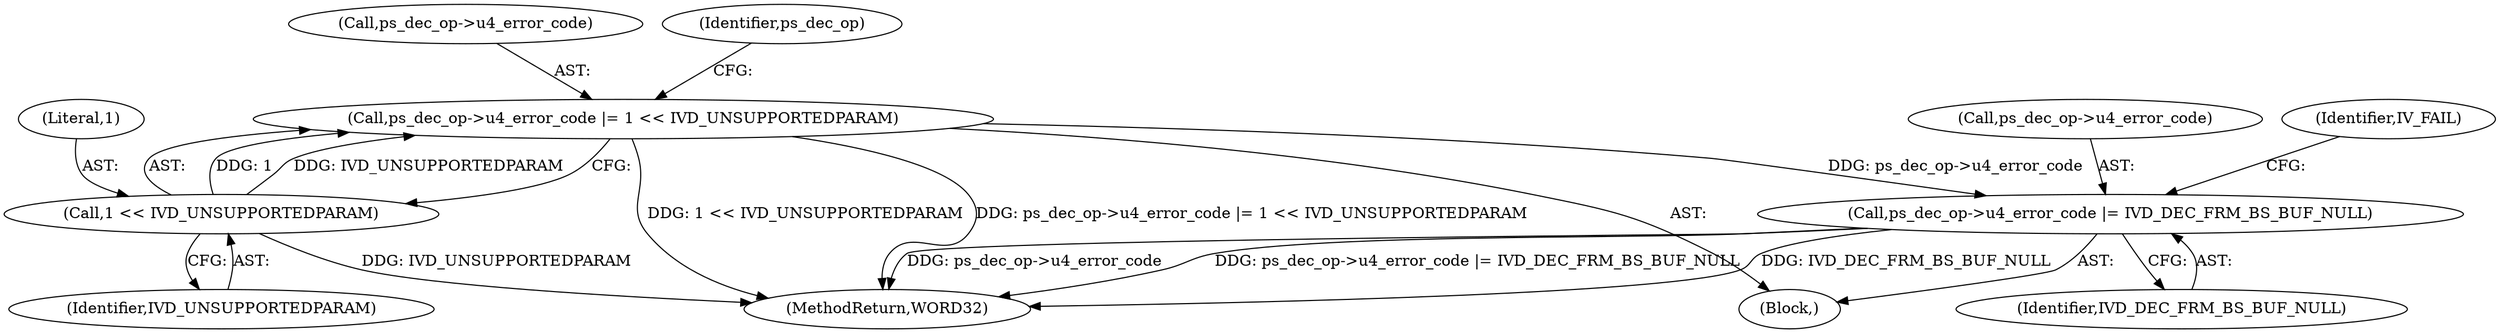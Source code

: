 digraph "0_Android_e629194c62a9a129ce378e08cb1059a8a53f1795@pointer" {
"1000266" [label="(Call,ps_dec_op->u4_error_code |= 1 << IVD_UNSUPPORTEDPARAM)"];
"1000270" [label="(Call,1 << IVD_UNSUPPORTEDPARAM)"];
"1000273" [label="(Call,ps_dec_op->u4_error_code |= IVD_DEC_FRM_BS_BUF_NULL)"];
"1000267" [label="(Call,ps_dec_op->u4_error_code)"];
"1000275" [label="(Identifier,ps_dec_op)"];
"1000271" [label="(Literal,1)"];
"1000272" [label="(Identifier,IVD_UNSUPPORTEDPARAM)"];
"1000279" [label="(Identifier,IV_FAIL)"];
"1000270" [label="(Call,1 << IVD_UNSUPPORTEDPARAM)"];
"1000265" [label="(Block,)"];
"1000266" [label="(Call,ps_dec_op->u4_error_code |= 1 << IVD_UNSUPPORTEDPARAM)"];
"1002124" [label="(MethodReturn,WORD32)"];
"1000274" [label="(Call,ps_dec_op->u4_error_code)"];
"1000273" [label="(Call,ps_dec_op->u4_error_code |= IVD_DEC_FRM_BS_BUF_NULL)"];
"1000277" [label="(Identifier,IVD_DEC_FRM_BS_BUF_NULL)"];
"1000266" -> "1000265"  [label="AST: "];
"1000266" -> "1000270"  [label="CFG: "];
"1000267" -> "1000266"  [label="AST: "];
"1000270" -> "1000266"  [label="AST: "];
"1000275" -> "1000266"  [label="CFG: "];
"1000266" -> "1002124"  [label="DDG: ps_dec_op->u4_error_code |= 1 << IVD_UNSUPPORTEDPARAM"];
"1000266" -> "1002124"  [label="DDG: 1 << IVD_UNSUPPORTEDPARAM"];
"1000270" -> "1000266"  [label="DDG: 1"];
"1000270" -> "1000266"  [label="DDG: IVD_UNSUPPORTEDPARAM"];
"1000266" -> "1000273"  [label="DDG: ps_dec_op->u4_error_code"];
"1000270" -> "1000272"  [label="CFG: "];
"1000271" -> "1000270"  [label="AST: "];
"1000272" -> "1000270"  [label="AST: "];
"1000270" -> "1002124"  [label="DDG: IVD_UNSUPPORTEDPARAM"];
"1000273" -> "1000265"  [label="AST: "];
"1000273" -> "1000277"  [label="CFG: "];
"1000274" -> "1000273"  [label="AST: "];
"1000277" -> "1000273"  [label="AST: "];
"1000279" -> "1000273"  [label="CFG: "];
"1000273" -> "1002124"  [label="DDG: ps_dec_op->u4_error_code"];
"1000273" -> "1002124"  [label="DDG: ps_dec_op->u4_error_code |= IVD_DEC_FRM_BS_BUF_NULL"];
"1000273" -> "1002124"  [label="DDG: IVD_DEC_FRM_BS_BUF_NULL"];
}

